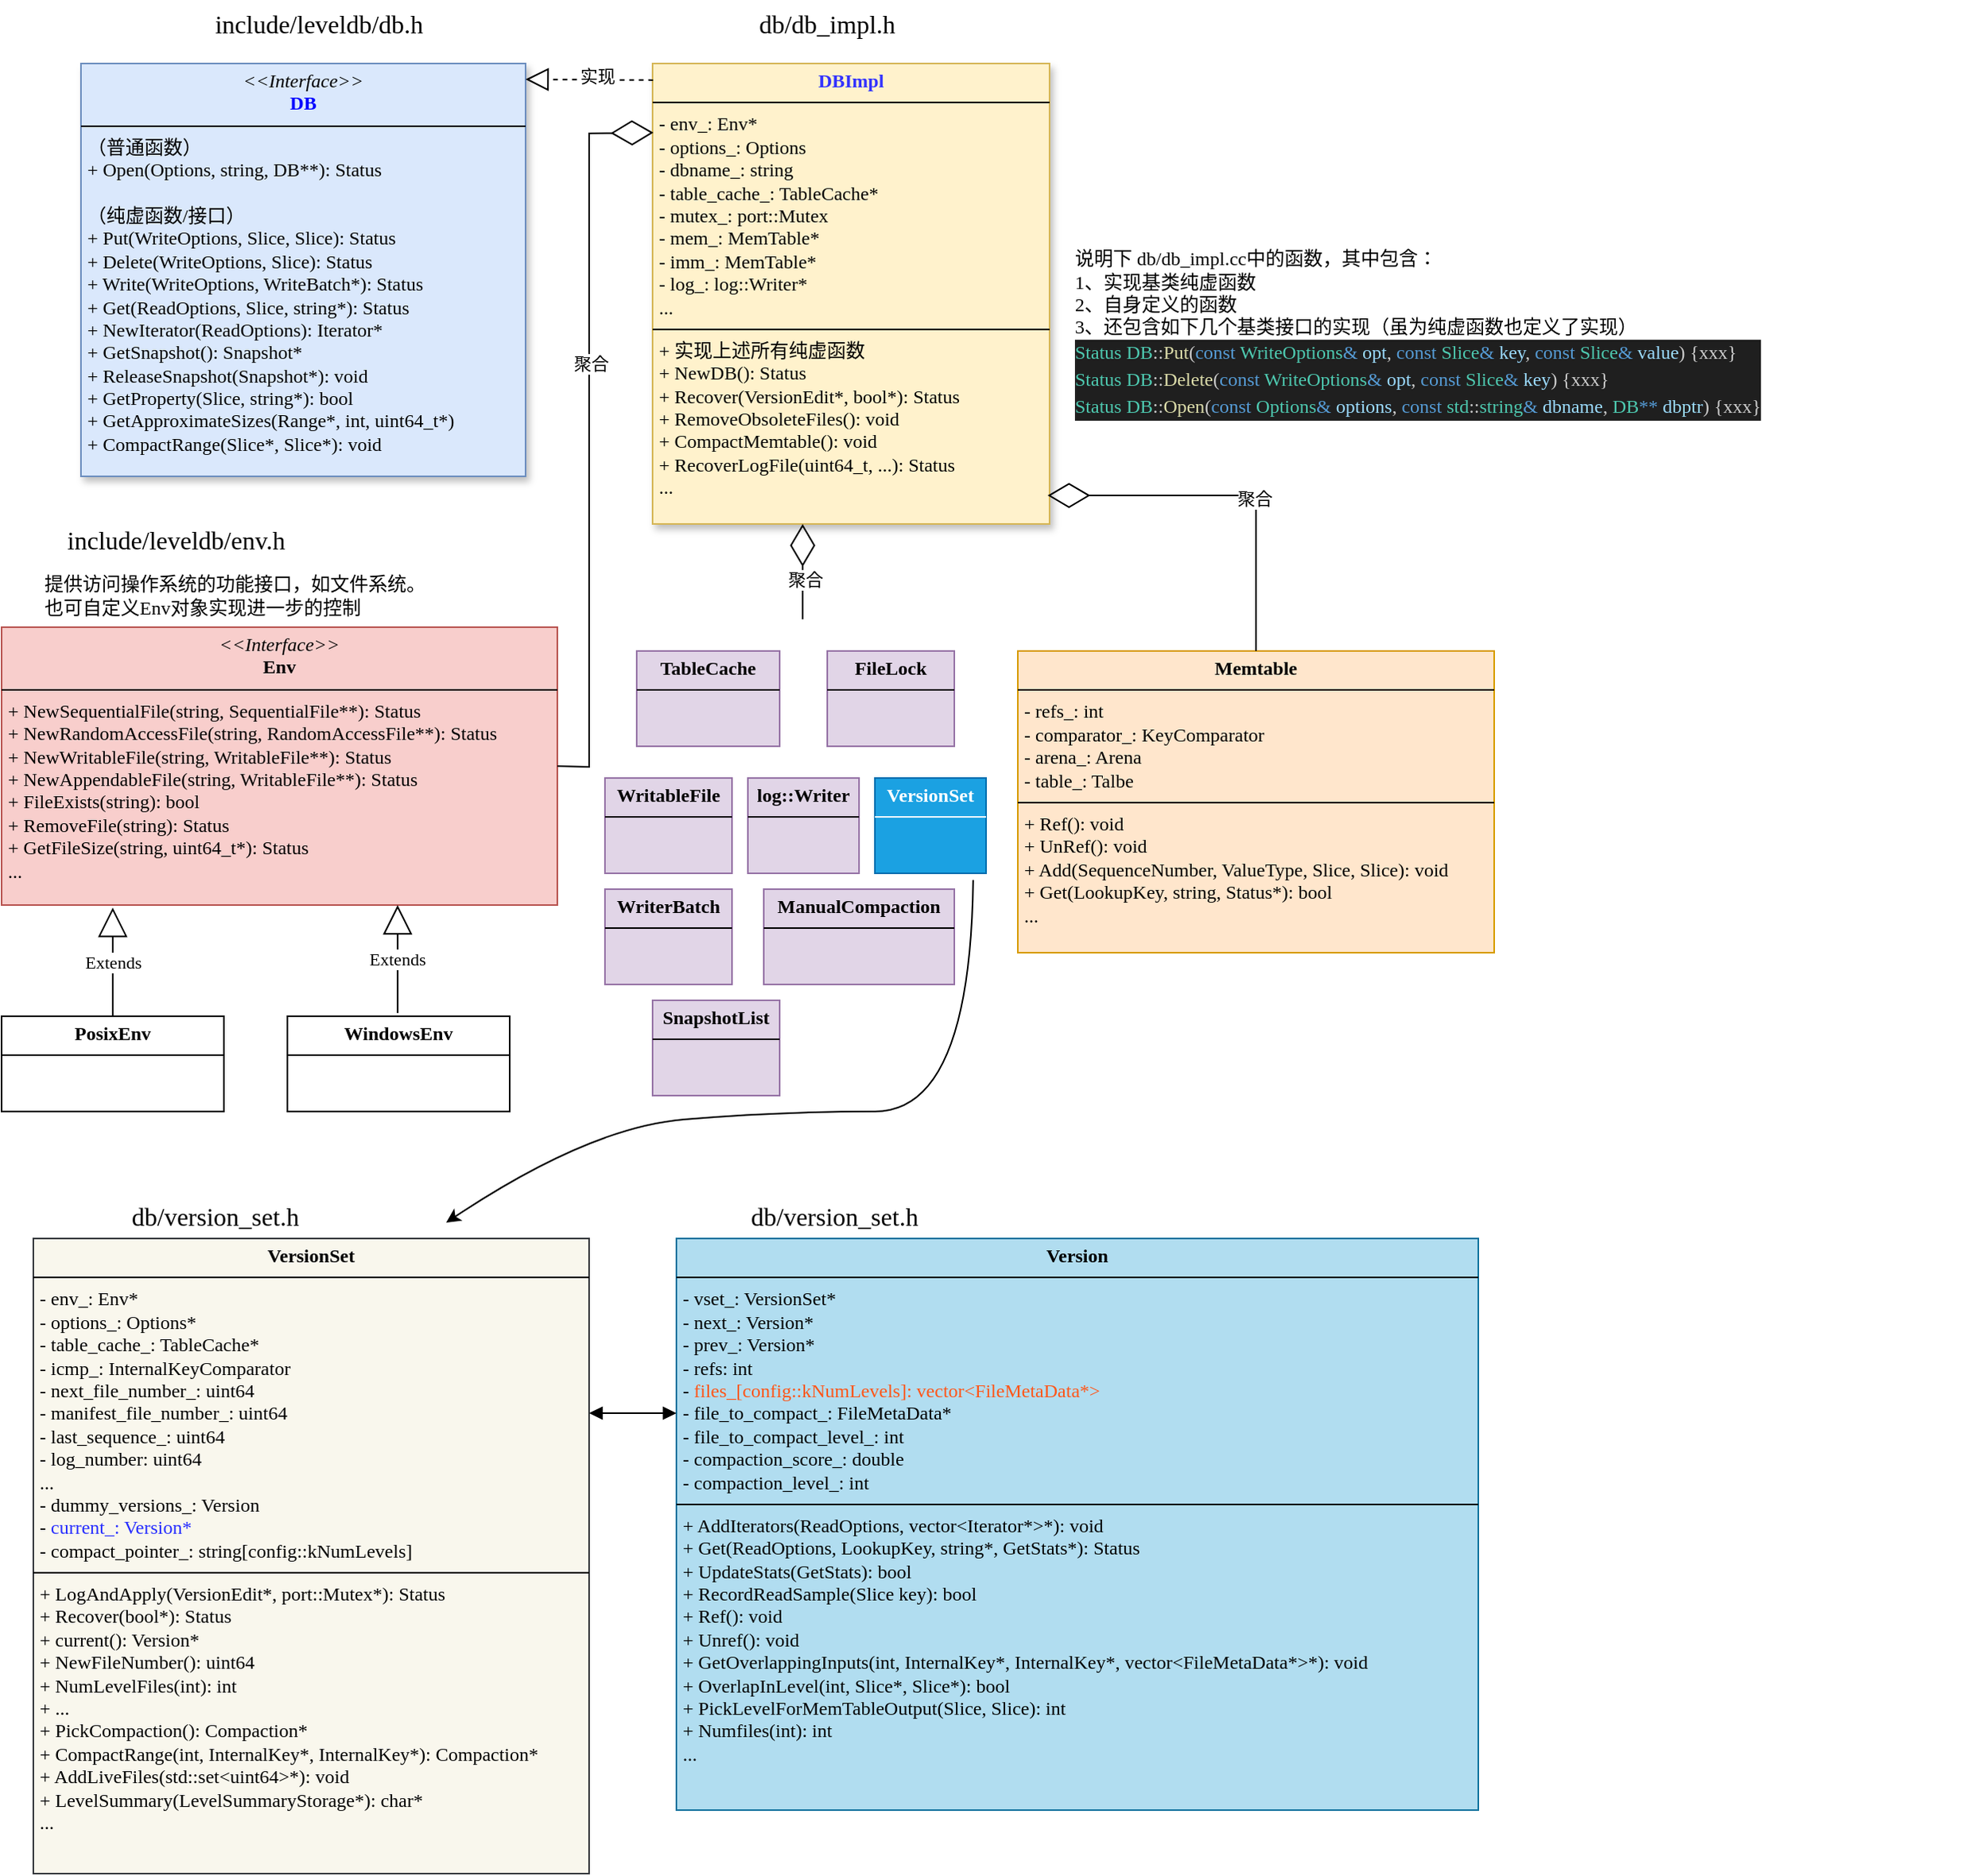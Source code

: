 <mxfile version="24.7.2" type="device">
  <diagram id="5ZruKXpPlvTqBJEBqCR5" name="类图">
    <mxGraphModel dx="1134" dy="583" grid="1" gridSize="10" guides="1" tooltips="1" connect="1" arrows="1" fold="1" page="1" pageScale="1" pageWidth="827" pageHeight="1169" math="0" shadow="0">
      <root>
        <mxCell id="0" />
        <mxCell id="1" parent="0" />
        <mxCell id="ZAFrgoKh-T77m-U7ydel-9" value="&lt;p style=&quot;margin: 4px 0px 0px; text-align: center; line-height: 120%;&quot;&gt;&lt;i&gt;&amp;lt;&amp;lt;Interface&amp;gt;&amp;gt;&lt;/i&gt;&lt;br&gt;&lt;b&gt;&lt;font color=&quot;#0000ff&quot;&gt;DB&lt;/font&gt;&lt;/b&gt;&lt;/p&gt;&lt;hr style=&quot;border-style: solid; line-height: 120%;&quot; size=&quot;1&quot;&gt;&lt;p style=&quot;margin: 0px 0px 0px 4px; line-height: 120%;&quot;&gt;&lt;/p&gt;&lt;p style=&quot;margin: 0px 0px 0px 4px; line-height: 120%;&quot;&gt;（普通函数）&lt;/p&gt;&lt;p style=&quot;margin: 0px 0px 0px 4px; line-height: 120%;&quot;&gt;+ Open(Options, string, DB**): Status&lt;br&gt;&lt;br&gt;&lt;/p&gt;&lt;p style=&quot;margin: 0px 0px 0px 4px; line-height: 120%;&quot;&gt;（纯虚函数/接口）&lt;/p&gt;&lt;p style=&quot;margin: 0px 0px 0px 4px; line-height: 120%;&quot;&gt;+ Put(WriteOptions, Slice, Slice): Status&lt;/p&gt;&lt;p style=&quot;margin: 0px 0px 0px 4px; line-height: 120%;&quot;&gt;+ Delete(WriteOptions, Slice): Status&lt;/p&gt;&lt;p style=&quot;margin: 0px 0px 0px 4px; line-height: 120%;&quot;&gt;+ Write(WriteOptions, WriteBatch*): Status&lt;/p&gt;&lt;p style=&quot;margin: 0px 0px 0px 4px; line-height: 120%;&quot;&gt;+ Get(ReadOptions, Slice, string*): Status&lt;/p&gt;&lt;p style=&quot;margin: 0px 0px 0px 4px; line-height: 120%;&quot;&gt;+ NewIterator(ReadOptions): Iterator*&lt;/p&gt;&lt;p style=&quot;margin: 0px 0px 0px 4px; line-height: 120%;&quot;&gt;+ GetSnapshot(): Snapshot*&lt;/p&gt;&lt;p style=&quot;margin: 0px 0px 0px 4px; line-height: 120%;&quot;&gt;+ ReleaseSnapshot(Snapshot*): void&lt;/p&gt;&lt;p style=&quot;margin: 0px 0px 0px 4px; line-height: 120%;&quot;&gt;+ GetProperty(Slice, string*): bool&lt;/p&gt;&lt;p style=&quot;margin: 0px 0px 0px 4px; line-height: 120%;&quot;&gt;+ GetApproximateSizes(Range*, int, uint64_t*)&lt;/p&gt;&lt;p style=&quot;margin: 0px 0px 0px 4px; line-height: 120%;&quot;&gt;+ CompactRange(Slice*, Slice*): void&lt;/p&gt;&lt;p style=&quot;margin: 0px 0px 0px 4px; line-height: 120%;&quot;&gt;&lt;br&gt;&lt;/p&gt;" style="verticalAlign=top;align=left;overflow=fill;html=1;hachureGap=4;fontFamily=Comic Sans MS;fillColor=#dae8fc;strokeColor=#6c8ebf;rounded=0;glass=0;shadow=1;labelBackgroundColor=none;labelBorderColor=none;whiteSpace=wrap;spacingTop=0;spacingBottom=0;" parent="1" vertex="1">
          <mxGeometry x="130" y="90" width="280" height="260" as="geometry" />
        </mxCell>
        <mxCell id="ZAFrgoKh-T77m-U7ydel-17" value="include/leveldb/db.h" style="text;strokeColor=none;align=center;fillColor=none;html=1;verticalAlign=middle;whiteSpace=wrap;rounded=0;fontSize=16;fontFamily=Comic Sans MS;" parent="1" vertex="1">
          <mxGeometry x="190" y="50" width="180" height="30" as="geometry" />
        </mxCell>
        <mxCell id="ZAFrgoKh-T77m-U7ydel-22" value="&lt;p style=&quot;margin:0px;margin-top:4px;text-align:center;&quot;&gt;&lt;b&gt;&lt;font color=&quot;#3333ff&quot;&gt;DBImpl&lt;/font&gt;&lt;/b&gt;&lt;/p&gt;&lt;hr style=&quot;border-style:solid;&quot; size=&quot;1&quot;&gt;&lt;p style=&quot;margin:0px;margin-left:4px;&quot;&gt;- env_: Env*&lt;/p&gt;&lt;p style=&quot;margin:0px;margin-left:4px;&quot;&gt;- options_: Options&lt;br&gt;&lt;/p&gt;&lt;p style=&quot;margin:0px;margin-left:4px;&quot;&gt;- dbname_: string&lt;/p&gt;&lt;p style=&quot;margin:0px;margin-left:4px;&quot;&gt;- table_cache_: TableCache*&lt;/p&gt;&lt;p style=&quot;margin:0px;margin-left:4px;&quot;&gt;- mutex_: port::Mutex&lt;/p&gt;&lt;p style=&quot;margin:0px;margin-left:4px;&quot;&gt;- mem_: MemTable*&lt;/p&gt;&lt;p style=&quot;margin:0px;margin-left:4px;&quot;&gt;- imm_: MemTable*&lt;/p&gt;&lt;p style=&quot;margin:0px;margin-left:4px;&quot;&gt;- log_: log::Writer*&lt;/p&gt;&lt;p style=&quot;margin:0px;margin-left:4px;&quot;&gt;...&lt;/p&gt;&lt;hr style=&quot;border-style:solid;&quot; size=&quot;1&quot;&gt;&lt;p style=&quot;margin:0px;margin-left:4px;&quot;&gt;+ 实现上述所有纯虚函数&lt;/p&gt;&lt;p style=&quot;margin:0px;margin-left:4px;&quot;&gt;+ NewDB(): Status&lt;/p&gt;&lt;p style=&quot;margin:0px;margin-left:4px;&quot;&gt;+ Recover(VersionEdit*, bool*): Status&lt;/p&gt;&lt;p style=&quot;margin:0px;margin-left:4px;&quot;&gt;+ RemoveObsoleteFiles(): void&lt;/p&gt;&lt;p style=&quot;margin:0px;margin-left:4px;&quot;&gt;+ CompactMemtable(): void&lt;/p&gt;&lt;p style=&quot;margin:0px;margin-left:4px;&quot;&gt;+ RecoverLogFile(uint64_t, ...): Status&lt;/p&gt;&lt;p style=&quot;margin:0px;margin-left:4px;&quot;&gt;...&lt;/p&gt;" style="verticalAlign=top;align=left;overflow=fill;html=1;whiteSpace=wrap;fontFamily=Comic Sans MS;fillColor=#fff2cc;strokeColor=#d6b656;shadow=1;gradientColor=none;" parent="1" vertex="1">
          <mxGeometry x="490" y="90" width="250" height="290" as="geometry" />
        </mxCell>
        <mxCell id="ZAFrgoKh-T77m-U7ydel-25" value="db/db_impl.h" style="text;strokeColor=none;align=center;fillColor=none;html=1;verticalAlign=middle;whiteSpace=wrap;rounded=0;fontSize=16;fontFamily=Comic Sans MS;" parent="1" vertex="1">
          <mxGeometry x="550" y="50" width="100" height="30" as="geometry" />
        </mxCell>
        <mxCell id="ZAFrgoKh-T77m-U7ydel-26" value="说明下 db/db_impl.cc中的函数，其中包含：&lt;div style=&quot;font-size: 12px;&quot;&gt;1、实现基类纯虚函数&lt;/div&gt;&lt;div style=&quot;font-size: 12px;&quot;&gt;2、自身定义的函数&lt;/div&gt;&lt;div style=&quot;font-size: 12px;&quot;&gt;3、还包含如下几个基类接口的实现（虽为纯虚函数也定义了实现）&lt;br style=&quot;font-size: 12px;&quot;&gt;&lt;div style=&quot;font-size: 12px;&quot;&gt;&lt;div style=&quot;color: rgb(204, 204, 204); background-color: rgb(31, 31, 31); font-size: 12px; line-height: 17px; white-space: pre;&quot;&gt;&lt;span style=&quot;color: rgb(78, 201, 176); font-size: 12px;&quot;&gt;Status&lt;/span&gt; &lt;span style=&quot;color: rgb(78, 201, 176); font-size: 12px;&quot;&gt;DB&lt;/span&gt;::&lt;span style=&quot;color: rgb(220, 220, 170); font-size: 12px;&quot;&gt;Put&lt;/span&gt;(&lt;span style=&quot;color: rgb(86, 156, 214); font-size: 12px;&quot;&gt;const&lt;/span&gt; &lt;span style=&quot;color: rgb(78, 201, 176); font-size: 12px;&quot;&gt;WriteOptions&lt;/span&gt;&lt;span style=&quot;color: rgb(86, 156, 214); font-size: 12px;&quot;&gt;&amp;amp;&lt;/span&gt; &lt;span style=&quot;color: rgb(156, 220, 254); font-size: 12px;&quot;&gt;opt&lt;/span&gt;, &lt;span style=&quot;color: rgb(86, 156, 214); font-size: 12px;&quot;&gt;const&lt;/span&gt; &lt;span style=&quot;color: rgb(78, 201, 176); font-size: 12px;&quot;&gt;Slice&lt;/span&gt;&lt;span style=&quot;color: rgb(86, 156, 214); font-size: 12px;&quot;&gt;&amp;amp;&lt;/span&gt; &lt;span style=&quot;color: rgb(156, 220, 254); font-size: 12px;&quot;&gt;key&lt;/span&gt;, &lt;span style=&quot;color: rgb(86, 156, 214); font-size: 12px;&quot;&gt;const&lt;/span&gt; &lt;span style=&quot;color: rgb(78, 201, 176); font-size: 12px;&quot;&gt;Slice&lt;/span&gt;&lt;span style=&quot;color: rgb(86, 156, 214); font-size: 12px;&quot;&gt;&amp;amp;&lt;/span&gt; &lt;span style=&quot;color: rgb(156, 220, 254); font-size: 12px;&quot;&gt;value&lt;/span&gt;) {xxx}&lt;/div&gt;&lt;/div&gt;&lt;div style=&quot;color: rgb(204, 204, 204); background-color: rgb(31, 31, 31); font-size: 12px; line-height: 17px; white-space: pre;&quot;&gt;&lt;div style=&quot;line-height: 17px; font-size: 12px;&quot;&gt;&lt;span style=&quot;color: rgb(78, 201, 176); font-size: 12px;&quot;&gt;Status&lt;/span&gt; &lt;span style=&quot;color: rgb(78, 201, 176); font-size: 12px;&quot;&gt;DB&lt;/span&gt;::&lt;span style=&quot;color: rgb(220, 220, 170); font-size: 12px;&quot;&gt;Delete&lt;/span&gt;(&lt;span style=&quot;color: rgb(86, 156, 214); font-size: 12px;&quot;&gt;const&lt;/span&gt; &lt;span style=&quot;color: rgb(78, 201, 176); font-size: 12px;&quot;&gt;WriteOptions&lt;/span&gt;&lt;span style=&quot;color: rgb(86, 156, 214); font-size: 12px;&quot;&gt;&amp;amp;&lt;/span&gt; &lt;span style=&quot;color: rgb(156, 220, 254); font-size: 12px;&quot;&gt;opt&lt;/span&gt;, &lt;span style=&quot;color: rgb(86, 156, 214); font-size: 12px;&quot;&gt;const&lt;/span&gt; &lt;span style=&quot;color: rgb(78, 201, 176); font-size: 12px;&quot;&gt;Slice&lt;/span&gt;&lt;span style=&quot;color: rgb(86, 156, 214); font-size: 12px;&quot;&gt;&amp;amp;&lt;/span&gt; &lt;span style=&quot;color: rgb(156, 220, 254); font-size: 12px;&quot;&gt;key&lt;/span&gt;) {xxx}&lt;/div&gt;&lt;div style=&quot;line-height: 17px; font-size: 12px;&quot;&gt;&lt;div style=&quot;line-height: 17px; font-size: 12px;&quot;&gt;&lt;div style=&quot;line-height: 17px; font-size: 12px;&quot;&gt;&lt;span style=&quot;color: rgb(78, 201, 176); font-size: 12px;&quot;&gt;Status&lt;/span&gt; &lt;span style=&quot;color: rgb(78, 201, 176); font-size: 12px;&quot;&gt;DB&lt;/span&gt;::&lt;span style=&quot;color: rgb(220, 220, 170); font-size: 12px;&quot;&gt;Open&lt;/span&gt;(&lt;span style=&quot;color: rgb(86, 156, 214); font-size: 12px;&quot;&gt;const&lt;/span&gt; &lt;span style=&quot;color: rgb(78, 201, 176); font-size: 12px;&quot;&gt;Options&lt;/span&gt;&lt;span style=&quot;color: rgb(86, 156, 214); font-size: 12px;&quot;&gt;&amp;amp;&lt;/span&gt; &lt;span style=&quot;color: rgb(156, 220, 254); font-size: 12px;&quot;&gt;options&lt;/span&gt;, &lt;span style=&quot;color: rgb(86, 156, 214); font-size: 12px;&quot;&gt;const&lt;/span&gt; &lt;span style=&quot;color: rgb(78, 201, 176); font-size: 12px;&quot;&gt;std&lt;/span&gt;::&lt;span style=&quot;color: rgb(78, 201, 176); font-size: 12px;&quot;&gt;string&lt;/span&gt;&lt;span style=&quot;color: rgb(86, 156, 214); font-size: 12px;&quot;&gt;&amp;amp;&lt;/span&gt; &lt;span style=&quot;color: rgb(156, 220, 254); font-size: 12px;&quot;&gt;dbname&lt;/span&gt;, &lt;span style=&quot;color: rgb(78, 201, 176); font-size: 12px;&quot;&gt;DB&lt;/span&gt;&lt;span style=&quot;color: rgb(86, 156, 214); font-size: 12px;&quot;&gt;**&lt;/span&gt; &lt;span style=&quot;color: rgb(156, 220, 254); font-size: 12px;&quot;&gt;dbptr&lt;/span&gt;) {xxx}&lt;/div&gt;&lt;/div&gt;&lt;/div&gt;&lt;/div&gt;&lt;/div&gt;" style="text;strokeColor=none;align=left;fillColor=none;html=1;verticalAlign=middle;whiteSpace=wrap;rounded=0;fontSize=12;fontFamily=Comic Sans MS;" parent="1" vertex="1">
          <mxGeometry x="754" y="170" width="576" height="180" as="geometry" />
        </mxCell>
        <mxCell id="ZAFrgoKh-T77m-U7ydel-28" value="" style="endArrow=block;dashed=1;endFill=0;endSize=12;html=1;rounded=0;fontSize=12;curved=1;exitX=0.001;exitY=0.036;exitDx=0;exitDy=0;exitPerimeter=0;fontFamily=Comic Sans MS;" parent="1" source="ZAFrgoKh-T77m-U7ydel-22" edge="1">
          <mxGeometry width="160" relative="1" as="geometry">
            <mxPoint x="490" y="220" as="sourcePoint" />
            <mxPoint x="410" y="100" as="targetPoint" />
          </mxGeometry>
        </mxCell>
        <mxCell id="ZAFrgoKh-T77m-U7ydel-55" value="实现" style="edgeLabel;html=1;align=center;verticalAlign=middle;resizable=0;points=[];fontFamily=Comic Sans MS;" parent="ZAFrgoKh-T77m-U7ydel-28" vertex="1" connectable="0">
          <mxGeometry x="-0.098" y="-2" relative="1" as="geometry">
            <mxPoint as="offset" />
          </mxGeometry>
        </mxCell>
        <mxCell id="ZAFrgoKh-T77m-U7ydel-30" value="提供访问操作系统的功能接口，如文件系统。&lt;div style=&quot;font-size: 12px;&quot;&gt;也可自定义Env对象实现进一步的控制&lt;/div&gt;" style="text;strokeColor=none;align=left;fillColor=none;html=1;verticalAlign=middle;whiteSpace=wrap;rounded=0;fontSize=12;fontFamily=Comic Sans MS;" parent="1" vertex="1">
          <mxGeometry x="105" y="405" width="330" height="40" as="geometry" />
        </mxCell>
        <mxCell id="ZAFrgoKh-T77m-U7ydel-31" value="&lt;p style=&quot;margin:0px;margin-top:4px;text-align:center;&quot;&gt;&lt;i&gt;&amp;lt;&amp;lt;Interface&amp;gt;&amp;gt;&lt;/i&gt;&lt;br&gt;&lt;b&gt;Env&lt;/b&gt;&lt;/p&gt;&lt;hr style=&quot;border-style:solid;&quot; size=&quot;1&quot;&gt;&lt;p style=&quot;margin:0px;margin-left:4px;&quot;&gt;&lt;span style=&quot;background-color: initial;&quot;&gt;+&amp;nbsp;&lt;/span&gt;&lt;span style=&quot;background-color: initial;&quot;&gt;NewSequentialFile&lt;/span&gt;&lt;span style=&quot;background-color: initial;&quot;&gt;(string, SequentialFile**): Status&lt;/span&gt;&lt;/p&gt;&lt;p style=&quot;margin:0px;margin-left:4px;&quot;&gt;+ NewRandomAccessFile(string, RandomAccessFile**): Status&lt;/p&gt;&lt;p style=&quot;margin:0px;margin-left:4px;&quot;&gt;+ NewWritableFile(string, WritableFile**): Status&lt;/p&gt;&lt;p style=&quot;margin:0px;margin-left:4px;&quot;&gt;+ NewAppendableFile&lt;span style=&quot;background-color: initial;&quot;&gt;(string, WritableFile**): Status&lt;/span&gt;&lt;/p&gt;&lt;p style=&quot;margin:0px;margin-left:4px;&quot;&gt;+ FileExists(string): bool&lt;/p&gt;&lt;p style=&quot;margin:0px;margin-left:4px;&quot;&gt;+ RemoveFile(string): Status&lt;/p&gt;&lt;p style=&quot;margin:0px;margin-left:4px;&quot;&gt;+ GetFileSize(string, uint64_t*): Status&lt;/p&gt;&lt;p style=&quot;margin:0px;margin-left:4px;&quot;&gt;...&lt;/p&gt;&lt;p style=&quot;margin:0px;margin-left:4px;&quot;&gt;&lt;br&gt;&lt;/p&gt;" style="verticalAlign=top;align=left;overflow=fill;html=1;whiteSpace=wrap;fillColor=#f8cecc;strokeColor=#b85450;fontFamily=Comic Sans MS;" parent="1" vertex="1">
          <mxGeometry x="80" y="445" width="350" height="175" as="geometry" />
        </mxCell>
        <mxCell id="ZAFrgoKh-T77m-U7ydel-43" value="&lt;p style=&quot;margin:0px;margin-top:4px;text-align:center;&quot;&gt;&lt;b&gt;PosixEnv&lt;/b&gt;&lt;/p&gt;&lt;hr size=&quot;1&quot; style=&quot;border-style:solid;&quot;&gt;&lt;div style=&quot;height:2px;&quot;&gt;&lt;/div&gt;" style="verticalAlign=top;align=left;overflow=fill;html=1;whiteSpace=wrap;fontFamily=Comic Sans MS;" parent="1" vertex="1">
          <mxGeometry x="80" y="690" width="140" height="60" as="geometry" />
        </mxCell>
        <mxCell id="ZAFrgoKh-T77m-U7ydel-44" value="&lt;p style=&quot;margin:0px;margin-top:4px;text-align:center;&quot;&gt;&lt;b&gt;WindowsEnv&lt;/b&gt;&lt;br&gt;&lt;/p&gt;&lt;hr size=&quot;1&quot; style=&quot;border-style:solid;&quot;&gt;&lt;div style=&quot;height:2px;&quot;&gt;&lt;/div&gt;" style="verticalAlign=top;align=left;overflow=fill;html=1;whiteSpace=wrap;fontFamily=Comic Sans MS;" parent="1" vertex="1">
          <mxGeometry x="260" y="690" width="140" height="60" as="geometry" />
        </mxCell>
        <mxCell id="ZAFrgoKh-T77m-U7ydel-45" value="Extends" style="endArrow=block;endSize=16;endFill=0;html=1;rounded=0;exitX=0.5;exitY=0;exitDx=0;exitDy=0;entryX=0.2;entryY=1.009;entryDx=0;entryDy=0;entryPerimeter=0;fontFamily=Comic Sans MS;" parent="1" source="ZAFrgoKh-T77m-U7ydel-43" target="ZAFrgoKh-T77m-U7ydel-31" edge="1">
          <mxGeometry width="160" relative="1" as="geometry">
            <mxPoint x="340" y="670" as="sourcePoint" />
            <mxPoint x="500" y="670" as="targetPoint" />
          </mxGeometry>
        </mxCell>
        <mxCell id="ZAFrgoKh-T77m-U7ydel-47" value="Extends" style="endArrow=block;endSize=16;endFill=0;html=1;rounded=0;exitX=0.5;exitY=0;exitDx=0;exitDy=0;entryX=0.2;entryY=1.009;entryDx=0;entryDy=0;entryPerimeter=0;fontFamily=Comic Sans MS;" parent="1" edge="1">
          <mxGeometry width="160" relative="1" as="geometry">
            <mxPoint x="329.41" y="688" as="sourcePoint" />
            <mxPoint x="329.41" y="620" as="targetPoint" />
          </mxGeometry>
        </mxCell>
        <mxCell id="ZAFrgoKh-T77m-U7ydel-53" value="" style="endArrow=diamondThin;endFill=0;endSize=24;html=1;rounded=0;exitX=1;exitY=0.5;exitDx=0;exitDy=0;entryX=0.002;entryY=0.15;entryDx=0;entryDy=0;entryPerimeter=0;fontFamily=Comic Sans MS;" parent="1" source="ZAFrgoKh-T77m-U7ydel-31" target="ZAFrgoKh-T77m-U7ydel-22" edge="1">
          <mxGeometry width="160" relative="1" as="geometry">
            <mxPoint x="350" y="360" as="sourcePoint" />
            <mxPoint x="480" y="170" as="targetPoint" />
            <Array as="points">
              <mxPoint x="450" y="533" />
              <mxPoint x="450" y="134" />
            </Array>
          </mxGeometry>
        </mxCell>
        <mxCell id="ZAFrgoKh-T77m-U7ydel-54" value="聚合" style="edgeLabel;html=1;align=center;verticalAlign=middle;resizable=0;points=[];fontFamily=Comic Sans MS;" parent="ZAFrgoKh-T77m-U7ydel-53" vertex="1" connectable="0">
          <mxGeometry x="0.195" y="-1" relative="1" as="geometry">
            <mxPoint as="offset" />
          </mxGeometry>
        </mxCell>
        <mxCell id="ZAFrgoKh-T77m-U7ydel-57" value="include/leveldb/env.h" style="text;strokeColor=none;align=center;fillColor=none;html=1;verticalAlign=middle;whiteSpace=wrap;rounded=0;fontSize=16;fontFamily=Comic Sans MS;" parent="1" vertex="1">
          <mxGeometry x="100" y="375" width="180" height="30" as="geometry" />
        </mxCell>
        <mxCell id="ZAFrgoKh-T77m-U7ydel-58" value="&lt;p style=&quot;margin:0px;margin-top:4px;text-align:center;&quot;&gt;&lt;span style=&quot;text-align: left;&quot;&gt;&lt;b&gt;TableCache&lt;/b&gt;&lt;/span&gt;&lt;br&gt;&lt;/p&gt;&lt;hr style=&quot;border-style:solid;&quot; size=&quot;1&quot;&gt;&lt;div style=&quot;height:2px;&quot;&gt;&lt;/div&gt;" style="verticalAlign=top;align=left;overflow=fill;html=1;whiteSpace=wrap;fillColor=#e1d5e7;strokeColor=#9673a6;fontFamily=Comic Sans MS;" parent="1" vertex="1">
          <mxGeometry x="480" y="460" width="90" height="60" as="geometry" />
        </mxCell>
        <mxCell id="ZAFrgoKh-T77m-U7ydel-60" value="&lt;p style=&quot;margin: 4px 0px 0px; text-align: center;&quot;&gt;&lt;span style=&quot;text-align: left;&quot;&gt;&lt;b&gt;Memtable&lt;/b&gt;&lt;/span&gt;&lt;/p&gt;&lt;hr style=&quot;border-style:solid;&quot; size=&quot;1&quot;&gt;&lt;p style=&quot;margin:0px;margin-left:4px;&quot;&gt;- refs_: int&lt;/p&gt;&lt;p style=&quot;margin:0px;margin-left:4px;&quot;&gt;- comparator_: KeyComparator&lt;/p&gt;&lt;p style=&quot;margin:0px;margin-left:4px;&quot;&gt;- arena_: Arena&lt;/p&gt;&lt;p style=&quot;margin:0px;margin-left:4px;&quot;&gt;- table_: Talbe&lt;/p&gt;&lt;hr style=&quot;border-style:solid;&quot; size=&quot;1&quot;&gt;&lt;p style=&quot;margin:0px;margin-left:4px;&quot;&gt;+ Ref(): void&lt;/p&gt;&lt;p style=&quot;margin:0px;margin-left:4px;&quot;&gt;+ UnRef(): void&lt;/p&gt;&lt;p style=&quot;margin:0px;margin-left:4px;&quot;&gt;+ Add(SequenceNumber, ValueType, Slice, Slice): void&lt;/p&gt;&lt;p style=&quot;margin:0px;margin-left:4px;&quot;&gt;+ Get(LookupKey, string, Status*): bool&lt;/p&gt;&lt;p style=&quot;margin:0px;margin-left:4px;&quot;&gt;...&lt;/p&gt;" style="verticalAlign=top;align=left;overflow=fill;html=1;whiteSpace=wrap;fillColor=#ffe6cc;strokeColor=#d79b00;fontFamily=Comic Sans MS;" parent="1" vertex="1">
          <mxGeometry x="720" y="460" width="300" height="190" as="geometry" />
        </mxCell>
        <mxCell id="ZAFrgoKh-T77m-U7ydel-61" value="" style="endArrow=diamondThin;endFill=0;endSize=24;html=1;rounded=0;fontFamily=Comic Sans MS;" parent="1" edge="1">
          <mxGeometry width="160" relative="1" as="geometry">
            <mxPoint x="584.5" y="440" as="sourcePoint" />
            <mxPoint x="584.5" y="380" as="targetPoint" />
          </mxGeometry>
        </mxCell>
        <mxCell id="ZAFrgoKh-T77m-U7ydel-64" value="聚合" style="edgeLabel;html=1;align=center;verticalAlign=middle;resizable=0;points=[];fontFamily=Comic Sans MS;" parent="ZAFrgoKh-T77m-U7ydel-61" vertex="1" connectable="0">
          <mxGeometry x="-0.186" y="-1" relative="1" as="geometry">
            <mxPoint y="-1" as="offset" />
          </mxGeometry>
        </mxCell>
        <mxCell id="ZAFrgoKh-T77m-U7ydel-62" value="" style="endArrow=diamondThin;endFill=0;endSize=24;html=1;rounded=0;entryX=0.995;entryY=0.938;entryDx=0;entryDy=0;entryPerimeter=0;exitX=0.5;exitY=0;exitDx=0;exitDy=0;fontFamily=Comic Sans MS;" parent="1" source="ZAFrgoKh-T77m-U7ydel-60" target="ZAFrgoKh-T77m-U7ydel-22" edge="1">
          <mxGeometry width="160" relative="1" as="geometry">
            <mxPoint x="710" y="460" as="sourcePoint" />
            <mxPoint x="710" y="380" as="targetPoint" />
            <Array as="points">
              <mxPoint x="870" y="362" />
            </Array>
          </mxGeometry>
        </mxCell>
        <mxCell id="ZAFrgoKh-T77m-U7ydel-63" value="聚合" style="edgeLabel;html=1;align=center;verticalAlign=middle;resizable=0;points=[];fontFamily=Comic Sans MS;" parent="ZAFrgoKh-T77m-U7ydel-62" vertex="1" connectable="0">
          <mxGeometry x="-0.172" y="1" relative="1" as="geometry">
            <mxPoint y="-1" as="offset" />
          </mxGeometry>
        </mxCell>
        <mxCell id="ZAFrgoKh-T77m-U7ydel-65" value="&lt;p style=&quot;margin:0px;margin-top:4px;text-align:center;&quot;&gt;&lt;b&gt;FileLock&lt;/b&gt;&lt;/p&gt;&lt;hr style=&quot;border-style:solid;&quot; size=&quot;1&quot;&gt;&lt;div style=&quot;height:2px;&quot;&gt;&lt;/div&gt;" style="verticalAlign=top;align=left;overflow=fill;html=1;whiteSpace=wrap;fillColor=#e1d5e7;strokeColor=#9673a6;fontFamily=Comic Sans MS;" parent="1" vertex="1">
          <mxGeometry x="600" y="460" width="80" height="60" as="geometry" />
        </mxCell>
        <mxCell id="ZAFrgoKh-T77m-U7ydel-66" value="&lt;p style=&quot;margin:0px;margin-top:4px;text-align:center;&quot;&gt;&lt;b&gt;WritableFile&lt;/b&gt;&lt;br&gt;&lt;/p&gt;&lt;hr style=&quot;border-style:solid;&quot; size=&quot;1&quot;&gt;&lt;div style=&quot;height:2px;&quot;&gt;&lt;/div&gt;" style="verticalAlign=top;align=left;overflow=fill;html=1;whiteSpace=wrap;fillColor=#e1d5e7;strokeColor=#9673a6;fontFamily=Comic Sans MS;" parent="1" vertex="1">
          <mxGeometry x="460" y="540" width="80" height="60" as="geometry" />
        </mxCell>
        <mxCell id="ZAFrgoKh-T77m-U7ydel-67" value="&lt;p style=&quot;margin:0px;margin-top:4px;text-align:center;&quot;&gt;&lt;b&gt;SnapshotList&lt;/b&gt;&lt;/p&gt;&lt;hr style=&quot;border-style:solid;&quot; size=&quot;1&quot;&gt;&lt;div style=&quot;height:2px;&quot;&gt;&lt;/div&gt;" style="verticalAlign=top;align=left;overflow=fill;html=1;whiteSpace=wrap;fillColor=#e1d5e7;strokeColor=#9673a6;fontFamily=Comic Sans MS;" parent="1" vertex="1">
          <mxGeometry x="490" y="680" width="80" height="60" as="geometry" />
        </mxCell>
        <mxCell id="ZAFrgoKh-T77m-U7ydel-68" value="&lt;p style=&quot;margin:0px;margin-top:4px;text-align:center;&quot;&gt;&lt;b&gt;log::Writer&lt;/b&gt;&lt;br&gt;&lt;/p&gt;&lt;hr style=&quot;border-style:solid;&quot; size=&quot;1&quot;&gt;&lt;div style=&quot;height:2px;&quot;&gt;&lt;/div&gt;" style="verticalAlign=top;align=left;overflow=fill;html=1;whiteSpace=wrap;fillColor=#e1d5e7;strokeColor=#9673a6;fontFamily=Comic Sans MS;" parent="1" vertex="1">
          <mxGeometry x="550" y="540" width="70" height="60" as="geometry" />
        </mxCell>
        <mxCell id="ZAFrgoKh-T77m-U7ydel-69" value="&lt;p style=&quot;margin:0px;margin-top:4px;text-align:center;&quot;&gt;&lt;b&gt;WriterBatch&lt;/b&gt;&lt;br&gt;&lt;/p&gt;&lt;hr style=&quot;border-style:solid;&quot; size=&quot;1&quot;&gt;&lt;div style=&quot;height:2px;&quot;&gt;&lt;/div&gt;" style="verticalAlign=top;align=left;overflow=fill;html=1;whiteSpace=wrap;fillColor=#e1d5e7;strokeColor=#9673a6;fontFamily=Comic Sans MS;" parent="1" vertex="1">
          <mxGeometry x="460" y="610" width="80" height="60" as="geometry" />
        </mxCell>
        <mxCell id="ZAFrgoKh-T77m-U7ydel-70" value="&lt;p style=&quot;margin:0px;margin-top:4px;text-align:center;&quot;&gt;&lt;b&gt;ManualCompaction&lt;/b&gt;&lt;br&gt;&lt;/p&gt;&lt;hr style=&quot;border-style:solid;&quot; size=&quot;1&quot;&gt;&lt;div style=&quot;height:2px;&quot;&gt;&lt;/div&gt;" style="verticalAlign=top;align=left;overflow=fill;html=1;whiteSpace=wrap;fillColor=#e1d5e7;strokeColor=#9673a6;fontFamily=Comic Sans MS;" parent="1" vertex="1">
          <mxGeometry x="560" y="610" width="120" height="60" as="geometry" />
        </mxCell>
        <mxCell id="ZAFrgoKh-T77m-U7ydel-71" value="&lt;p style=&quot;margin:0px;margin-top:4px;text-align:center;&quot;&gt;&lt;b&gt;VersionSet&lt;/b&gt;&lt;/p&gt;&lt;hr style=&quot;border-style:solid;&quot; size=&quot;1&quot;&gt;&lt;div style=&quot;height:2px;&quot;&gt;&lt;/div&gt;" style="verticalAlign=top;align=left;overflow=fill;html=1;whiteSpace=wrap;fillColor=#1ba1e2;strokeColor=#006EAF;fontFamily=Comic Sans MS;fontColor=#ffffff;" parent="1" vertex="1">
          <mxGeometry x="630" y="540" width="70" height="60" as="geometry" />
        </mxCell>
        <mxCell id="gkVjsFYCQqzJ9_Tw2jVr-1" value="&lt;p style=&quot;margin:0px;margin-top:4px;text-align:center;&quot;&gt;&lt;b&gt;VersionSet&lt;/b&gt;&lt;/p&gt;&lt;hr style=&quot;border-style:solid;&quot; size=&quot;1&quot;&gt;&lt;p style=&quot;margin:0px;margin-left:4px;&quot;&gt;- env_: Env*&lt;/p&gt;&lt;p style=&quot;margin:0px;margin-left:4px;&quot;&gt;- options_: Options*&lt;/p&gt;&lt;p style=&quot;margin:0px;margin-left:4px;&quot;&gt;- table_cache_: TableCache*&lt;/p&gt;&lt;p style=&quot;margin:0px;margin-left:4px;&quot;&gt;- icmp_: InternalKeyComparator&lt;/p&gt;&lt;p style=&quot;margin:0px;margin-left:4px;&quot;&gt;- next_file_number_: uint64&lt;br&gt;&lt;/p&gt;&lt;p style=&quot;margin:0px;margin-left:4px;&quot;&gt;- manifest_file_number_: uint64&lt;/p&gt;&lt;p style=&quot;margin:0px;margin-left:4px;&quot;&gt;- last_sequence_: uint64&lt;/p&gt;&lt;p style=&quot;margin:0px;margin-left:4px;&quot;&gt;- log_number: uint64&lt;/p&gt;&lt;p style=&quot;margin:0px;margin-left:4px;&quot;&gt;...&lt;/p&gt;&lt;p style=&quot;margin:0px;margin-left:4px;&quot;&gt;- dummy_versions_: Version&lt;/p&gt;&lt;p style=&quot;margin:0px;margin-left:4px;&quot;&gt;- &lt;font color=&quot;#262dff&quot;&gt;current_: Version*&lt;/font&gt;&lt;/p&gt;&lt;p style=&quot;margin:0px;margin-left:4px;&quot;&gt;- compact_pointer_: string[config::kNumLevels]&lt;/p&gt;&lt;hr style=&quot;border-style:solid;&quot; size=&quot;1&quot;&gt;&lt;p style=&quot;margin:0px;margin-left:4px;&quot;&gt;+ LogAndApply(VersionEdit*, port::Mutex*): Status&lt;/p&gt;&lt;p style=&quot;margin:0px;margin-left:4px;&quot;&gt;+ Recover(bool*): Status&lt;/p&gt;&lt;p style=&quot;margin:0px;margin-left:4px;&quot;&gt;+ current(): Version*&lt;/p&gt;&lt;p style=&quot;margin:0px;margin-left:4px;&quot;&gt;+ NewFileNumber(): uint64&lt;/p&gt;&lt;p style=&quot;margin:0px;margin-left:4px;&quot;&gt;+ NumLevelFiles(int): int&lt;/p&gt;&lt;p style=&quot;margin:0px;margin-left:4px;&quot;&gt;+ ...&lt;/p&gt;&lt;p style=&quot;margin:0px;margin-left:4px;&quot;&gt;+ PickCompaction(): Compaction*&lt;/p&gt;&lt;p style=&quot;margin:0px;margin-left:4px;&quot;&gt;+ CompactRange(int, InternalKey*, InternalKey*): Compaction*&lt;/p&gt;&lt;p style=&quot;margin:0px;margin-left:4px;&quot;&gt;+ AddLiveFiles(std::set&amp;lt;uint64&amp;gt;*): void&lt;/p&gt;&lt;p style=&quot;margin:0px;margin-left:4px;&quot;&gt;+ LevelSummary(LevelSummaryStorage*): char*&lt;/p&gt;&lt;p style=&quot;margin:0px;margin-left:4px;&quot;&gt;...&lt;/p&gt;" style="verticalAlign=top;align=left;overflow=fill;html=1;whiteSpace=wrap;fontFamily=Comic Sans MS;fillColor=#f9f7ed;strokeColor=#36393d;" vertex="1" parent="1">
          <mxGeometry x="100" y="830" width="350" height="400" as="geometry" />
        </mxCell>
        <mxCell id="gkVjsFYCQqzJ9_Tw2jVr-3" value="db/version_set.h" style="text;whiteSpace=wrap;fontFamily=Comic Sans MS;fontSize=16;" vertex="1" parent="1">
          <mxGeometry x="160" y="800" width="120" height="40" as="geometry" />
        </mxCell>
        <mxCell id="gkVjsFYCQqzJ9_Tw2jVr-8" value="db/version_set.h" style="text;whiteSpace=wrap;fontFamily=Comic Sans MS;fontSize=16;" vertex="1" parent="1">
          <mxGeometry x="550" y="800" width="120" height="40" as="geometry" />
        </mxCell>
        <mxCell id="gkVjsFYCQqzJ9_Tw2jVr-10" value="&lt;p style=&quot;margin:0px;margin-top:4px;text-align:center;&quot;&gt;&lt;b&gt;Version&lt;/b&gt;&lt;/p&gt;&lt;hr style=&quot;border-style:solid;&quot; size=&quot;1&quot;&gt;&lt;p style=&quot;margin:0px;margin-left:4px;&quot;&gt;- vset_: VersionSet*&lt;/p&gt;&lt;p style=&quot;margin:0px;margin-left:4px;&quot;&gt;- next_: Version*&lt;/p&gt;&lt;p style=&quot;margin:0px;margin-left:4px;&quot;&gt;- prev_: Version*&lt;/p&gt;&lt;p style=&quot;margin:0px;margin-left:4px;&quot;&gt;- refs: int&lt;/p&gt;&lt;p style=&quot;margin:0px;margin-left:4px;&quot;&gt;- &lt;font color=&quot;#ff5517&quot;&gt;files_[config::kNumLevels]: vector&amp;lt;FileMetaData*&amp;gt;&lt;/font&gt;&lt;/p&gt;&lt;p style=&quot;margin:0px;margin-left:4px;&quot;&gt;- file_to_compact_: FileMetaData*&lt;/p&gt;&lt;p style=&quot;margin:0px;margin-left:4px;&quot;&gt;- file_to_compact_level_: int&lt;/p&gt;&lt;p style=&quot;margin:0px;margin-left:4px;&quot;&gt;- compaction_score_: double&lt;/p&gt;&lt;p style=&quot;margin:0px;margin-left:4px;&quot;&gt;- compaction_level_: int&lt;/p&gt;&lt;hr style=&quot;border-style:solid;&quot; size=&quot;1&quot;&gt;&lt;p style=&quot;margin:0px;margin-left:4px;&quot;&gt;+ AddIterators(ReadOptions, vector&amp;lt;Iterator*&amp;gt;*): void&lt;/p&gt;&lt;p style=&quot;margin:0px;margin-left:4px;&quot;&gt;+ Get(ReadOptions, LookupKey, string*, GetStats*): Status&lt;/p&gt;&lt;p style=&quot;margin:0px;margin-left:4px;&quot;&gt;+ UpdateStats(GetStats): bool&lt;/p&gt;&lt;p style=&quot;margin:0px;margin-left:4px;&quot;&gt;+ RecordReadSample(Slice key): bool&lt;/p&gt;&lt;p style=&quot;margin:0px;margin-left:4px;&quot;&gt;+ Ref(): void&lt;/p&gt;&lt;p style=&quot;margin:0px;margin-left:4px;&quot;&gt;+ Unref(): void&lt;/p&gt;&lt;p style=&quot;margin:0px;margin-left:4px;&quot;&gt;+ GetOverlappingInputs(int, InternalKey*, InternalKey*, vector&amp;lt;FileMetaData*&amp;gt;*): void&lt;/p&gt;&lt;p style=&quot;margin:0px;margin-left:4px;&quot;&gt;+ OverlapInLevel(int, Slice*, Slice*): bool&lt;/p&gt;&lt;p style=&quot;margin:0px;margin-left:4px;&quot;&gt;+ PickLevelForMemTableOutput(Slice, Slice): int&lt;/p&gt;&lt;p style=&quot;margin:0px;margin-left:4px;&quot;&gt;+ Numfiles(int): int&lt;/p&gt;&lt;p style=&quot;margin:0px;margin-left:4px;&quot;&gt;...&lt;/p&gt;&lt;p style=&quot;margin:0px;margin-left:4px;&quot;&gt;&lt;br&gt;&lt;/p&gt;" style="verticalAlign=top;align=left;overflow=fill;html=1;whiteSpace=wrap;fontFamily=Comic Sans MS;fillColor=#b1ddf0;strokeColor=#10739e;" vertex="1" parent="1">
          <mxGeometry x="505" y="830" width="505" height="360" as="geometry" />
        </mxCell>
        <mxCell id="gkVjsFYCQqzJ9_Tw2jVr-11" value="" style="endArrow=block;startArrow=block;endFill=1;startFill=1;html=1;rounded=0;" edge="1" parent="1">
          <mxGeometry width="160" relative="1" as="geometry">
            <mxPoint x="450" y="940" as="sourcePoint" />
            <mxPoint x="505" y="940" as="targetPoint" />
          </mxGeometry>
        </mxCell>
        <mxCell id="gkVjsFYCQqzJ9_Tw2jVr-13" value="" style="curved=1;endArrow=classic;html=1;rounded=0;exitX=0.884;exitY=1.07;exitDx=0;exitDy=0;exitPerimeter=0;" edge="1" parent="1" source="ZAFrgoKh-T77m-U7ydel-71">
          <mxGeometry width="50" height="50" relative="1" as="geometry">
            <mxPoint x="440" y="770" as="sourcePoint" />
            <mxPoint x="360" y="820" as="targetPoint" />
            <Array as="points">
              <mxPoint x="690" y="750" />
              <mxPoint x="570" y="750" />
              <mxPoint x="450" y="760" />
            </Array>
          </mxGeometry>
        </mxCell>
      </root>
    </mxGraphModel>
  </diagram>
</mxfile>
